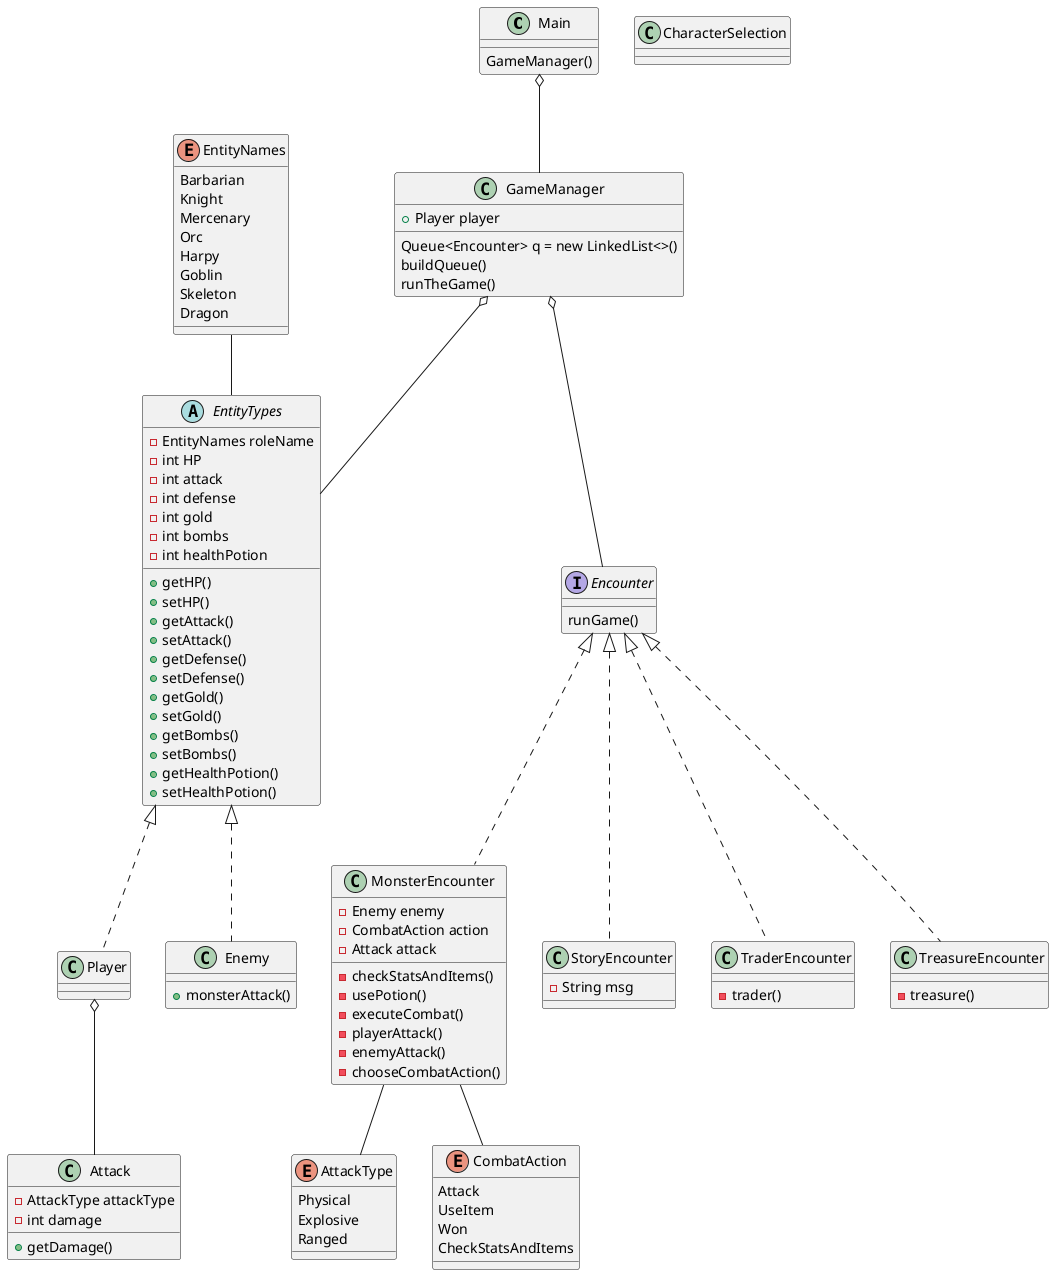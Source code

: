 @startuml

Class Main{
GameManager()
}

Class GameManager {
+Player player
Queue<Encounter> q = new LinkedList<>()
buildQueue()
runTheGame()
 }
Abstract Class EntityTypes {
-EntityNames roleName
-int HP
-int attack
-int defense
-int gold
-int bombs
-int healthPotion
+getHP()
+setHP()
+getAttack()
+setAttack()
+getDefense()
+setDefense()
+getGold()
+setGold()
+getBombs()
+setBombs()
+getHealthPotion()
+setHealthPotion()
}
Class Player implements EntityTypes
Class Enemy implements EntityTypes {
+monsterAttack()
}
Class Attack {
-AttackType attackType
-int damage
+getDamage()
}
Class CharacterSelection
Interface Encounter {
runGame()
}
Class MonsterEncounter implements Encounter {
-Enemy enemy
-CombatAction action
-Attack attack
-checkStatsAndItems()
-usePotion()
-executeCombat()
-playerAttack()
-enemyAttack()
-chooseCombatAction()
}
Class StoryEncounter implements Encounter{
-String msg
}
Class TraderEncounter implements Encounter {
-trader()
}
Class TreasureEncounter implements Encounter {
-treasure()
}
Enum AttackType{
Physical
Explosive
Ranged

}
Enum CombatAction{
Attack
UseItem
Won
CheckStatsAndItems
}
Enum EntityNames{
Barbarian
Knight
Mercenary
Orc
Harpy
Goblin
Skeleton
Dragon
}


Main o-- GameManager
GameManager o-- EntityTypes
GameManager o-- Encounter
EntityNames -- EntityTypes
Player o-- Attack
MonsterEncounter -- CombatAction
MonsterEncounter -- AttackType
@enduml